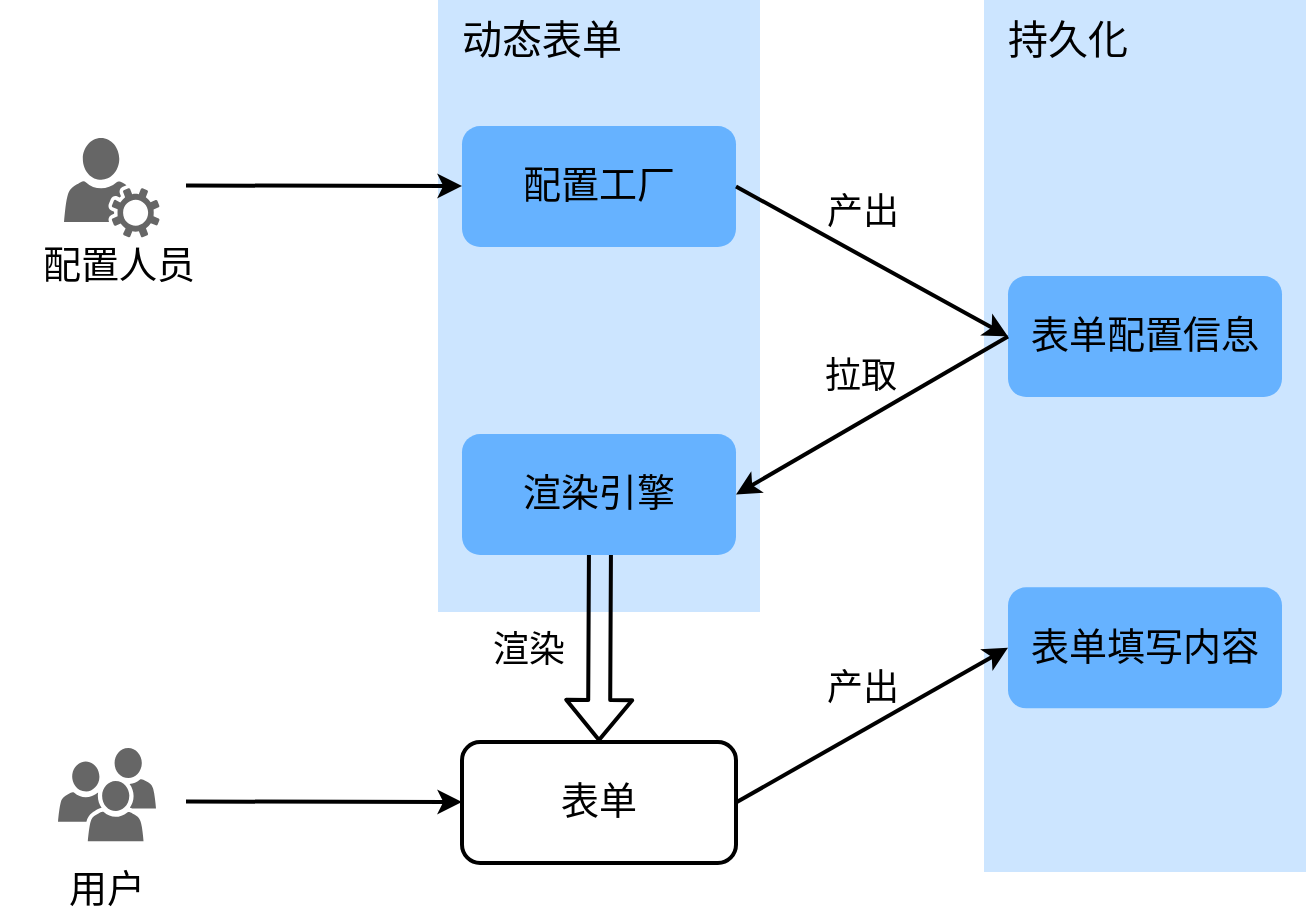 <mxfile version="13.3.9" type="device"><diagram id="1uqFuYidoVAOJ71I8w3R" name="第 1 页"><mxGraphModel dx="1372" dy="641" grid="0" gridSize="10" guides="1" tooltips="1" connect="1" arrows="1" fold="1" page="0" pageScale="1" pageWidth="827" pageHeight="1169" background="none" math="0" shadow="0"><root><mxCell id="0"/><mxCell id="1" parent="0"/><mxCell id="71P5AHrlhq4Yhi52hWp2-30" value="" style="rounded=0;whiteSpace=wrap;html=1;labelBackgroundColor=none;strokeWidth=2;fontFamily=Verdana;fontSize=18;align=left;strokeColor=none;glass=0;shadow=0;fillColor=#CCE5FF;" parent="1" vertex="1"><mxGeometry x="69" y="414" width="161" height="306" as="geometry"/></mxCell><mxCell id="71P5AHrlhq4Yhi52hWp2-7" value="" style="rounded=0;whiteSpace=wrap;html=1;strokeWidth=2;fontFamily=Verdana;fontSize=19;strokeColor=none;fillColor=#CCE5FF;" parent="1" vertex="1"><mxGeometry x="342" y="414" width="161" height="436" as="geometry"/></mxCell><mxCell id="71P5AHrlhq4Yhi52hWp2-1" value="" style="pointerEvents=1;shadow=0;dashed=0;html=1;strokeColor=none;labelPosition=center;verticalLabelPosition=bottom;verticalAlign=top;outlineConnect=0;align=center;shape=mxgraph.office.users.user_services;aspect=fixed;fontSize=19;fontFamily=Verdana;fillColor=#666666;strokeWidth=2;" parent="1" vertex="1"><mxGeometry x="-118" y="483" width="47.8" height="49.75" as="geometry"/></mxCell><mxCell id="71P5AHrlhq4Yhi52hWp2-2" value="" style="pointerEvents=1;shadow=0;dashed=0;html=1;strokeColor=none;labelPosition=center;verticalLabelPosition=bottom;verticalAlign=top;outlineConnect=0;align=center;shape=mxgraph.office.users.users;aspect=fixed;fontSize=19;fontFamily=Verdana;fillColor=#666666;strokeWidth=2;" parent="1" vertex="1"><mxGeometry x="-121" y="788" width="49" height="46.65" as="geometry"/></mxCell><mxCell id="71P5AHrlhq4Yhi52hWp2-3" value="配置工厂" style="rounded=1;whiteSpace=wrap;html=1;fontFamily=Verdana;fontSize=19;strokeWidth=2;strokeColor=none;fillColor=#66B2FF;" parent="1" vertex="1"><mxGeometry x="81" y="477" width="137" height="60.5" as="geometry"/></mxCell><mxCell id="71P5AHrlhq4Yhi52hWp2-5" value="配置人员" style="text;html=1;strokeColor=none;fillColor=none;align=center;verticalAlign=middle;whiteSpace=wrap;rounded=0;fontFamily=Verdana;fontSize=19;" parent="1" vertex="1"><mxGeometry x="-144" y="536.75" width="107" height="20" as="geometry"/></mxCell><mxCell id="71P5AHrlhq4Yhi52hWp2-6" value="用户" style="text;html=1;strokeColor=none;fillColor=none;align=center;verticalAlign=middle;whiteSpace=wrap;rounded=0;fontFamily=Verdana;fontSize=19;" parent="1" vertex="1"><mxGeometry x="-150" y="849" width="107" height="20" as="geometry"/></mxCell><mxCell id="71P5AHrlhq4Yhi52hWp2-12" value="表单配置信息" style="rounded=1;whiteSpace=wrap;html=1;fontFamily=Verdana;fontSize=19;strokeWidth=2;strokeColor=none;fillColor=#66B2FF;" parent="1" vertex="1"><mxGeometry x="354" y="552" width="137" height="60.5" as="geometry"/></mxCell><mxCell id="71P5AHrlhq4Yhi52hWp2-14" value="持久化" style="text;html=1;strokeColor=none;fillColor=none;align=left;verticalAlign=middle;whiteSpace=wrap;rounded=0;labelBackgroundColor=none;fontFamily=Verdana;fontSize=20;" parent="1" vertex="1"><mxGeometry x="352" y="423" width="121" height="20" as="geometry"/></mxCell><mxCell id="71P5AHrlhq4Yhi52hWp2-16" value="" style="endArrow=classic;html=1;fontFamily=Verdana;fontSize=22;strokeWidth=2;entryX=0;entryY=0.5;entryDx=0;entryDy=0;exitX=1;exitY=0.5;exitDx=0;exitDy=0;" parent="1" source="71P5AHrlhq4Yhi52hWp2-3" target="71P5AHrlhq4Yhi52hWp2-12" edge="1"><mxGeometry width="50" height="50" relative="1" as="geometry"><mxPoint x="218" y="503" as="sourcePoint"/><mxPoint x="366" y="550.25" as="targetPoint"/></mxGeometry></mxCell><mxCell id="71P5AHrlhq4Yhi52hWp2-20" value="产出" style="edgeLabel;html=1;align=center;verticalAlign=middle;resizable=0;points=[];fontSize=18;fontFamily=Verdana;labelBackgroundColor=none;" parent="71P5AHrlhq4Yhi52hWp2-16" vertex="1" connectable="0"><mxGeometry x="-0.132" y="2" relative="1" as="geometry"><mxPoint x="2.36" y="-17.85" as="offset"/></mxGeometry></mxCell><mxCell id="71P5AHrlhq4Yhi52hWp2-18" value="&lt;font style=&quot;font-size: 18px&quot;&gt;产出&lt;/font&gt;" style="endArrow=classic;html=1;fontFamily=Verdana;fontSize=22;strokeWidth=2;entryX=0;entryY=0.5;entryDx=0;entryDy=0;exitX=1;exitY=0.5;exitDx=0;exitDy=0;labelBackgroundColor=none;" parent="1" source="71P5AHrlhq4Yhi52hWp2-25" target="71P5AHrlhq4Yhi52hWp2-13" edge="1"><mxGeometry x="0.07" y="20" width="50" height="50" relative="1" as="geometry"><mxPoint x="218" y="693" as="sourcePoint"/><mxPoint x="356" y="730" as="targetPoint"/><mxPoint as="offset"/></mxGeometry></mxCell><mxCell id="71P5AHrlhq4Yhi52hWp2-13" value="表单填写内容" style="rounded=1;whiteSpace=wrap;html=1;fontFamily=Verdana;fontSize=19;strokeWidth=2;strokeColor=none;fillColor=#66B2FF;" parent="1" vertex="1"><mxGeometry x="354" y="707.65" width="137" height="60.5" as="geometry"/></mxCell><mxCell id="71P5AHrlhq4Yhi52hWp2-21" value="" style="endArrow=classic;html=1;fontFamily=Verdana;fontSize=22;strokeWidth=2;entryX=1;entryY=0.5;entryDx=0;entryDy=0;exitX=0;exitY=0.5;exitDx=0;exitDy=0;labelBackgroundColor=none;" parent="1" source="71P5AHrlhq4Yhi52hWp2-12" target="71P5AHrlhq4Yhi52hWp2-4" edge="1"><mxGeometry width="50" height="50" relative="1" as="geometry"><mxPoint x="225" y="561" as="sourcePoint"/><mxPoint x="363" y="598" as="targetPoint"/></mxGeometry></mxCell><mxCell id="71P5AHrlhq4Yhi52hWp2-22" value="拉取" style="edgeLabel;html=1;align=center;verticalAlign=middle;resizable=0;points=[];fontSize=18;fontFamily=Verdana;labelBackgroundColor=none;" parent="71P5AHrlhq4Yhi52hWp2-21" vertex="1" connectable="0"><mxGeometry x="-0.132" y="2" relative="1" as="geometry"><mxPoint x="-16.2" y="-16.14" as="offset"/></mxGeometry></mxCell><mxCell id="71P5AHrlhq4Yhi52hWp2-23" value="" style="endArrow=classic;html=1;fontFamily=Verdana;fontSize=22;strokeWidth=2;entryX=0;entryY=0.5;entryDx=0;entryDy=0;" parent="1" edge="1"><mxGeometry width="50" height="50" relative="1" as="geometry"><mxPoint x="-57" y="506.75" as="sourcePoint"/><mxPoint x="81" y="507" as="targetPoint"/></mxGeometry></mxCell><mxCell id="71P5AHrlhq4Yhi52hWp2-24" value="" style="endArrow=classic;html=1;labelBackgroundColor=none;strokeWidth=2;fontFamily=Verdana;fontSize=18;shape=flexArrow;entryX=0.5;entryY=0;entryDx=0;entryDy=0;spacingTop=0;spacingBottom=0;targetPerimeterSpacing=0;" parent="1" target="71P5AHrlhq4Yhi52hWp2-25" edge="1"><mxGeometry width="50" height="50" relative="1" as="geometry"><mxPoint x="150" y="685" as="sourcePoint"/><mxPoint x="149" y="794" as="targetPoint"/></mxGeometry></mxCell><mxCell id="71P5AHrlhq4Yhi52hWp2-26" value="渲染" style="edgeLabel;html=1;align=center;verticalAlign=middle;resizable=0;points=[];fontSize=18;fontFamily=Verdana;labelBackgroundColor=none;" parent="71P5AHrlhq4Yhi52hWp2-24" vertex="1" connectable="0"><mxGeometry x="-0.235" y="4" relative="1" as="geometry"><mxPoint x="-39.81" y="14.88" as="offset"/></mxGeometry></mxCell><mxCell id="71P5AHrlhq4Yhi52hWp2-25" value="表单" style="rounded=1;whiteSpace=wrap;html=1;fontFamily=Verdana;fontSize=19;strokeWidth=2;fillColor=none;" parent="1" vertex="1"><mxGeometry x="81" y="785" width="137" height="60.5" as="geometry"/></mxCell><mxCell id="71P5AHrlhq4Yhi52hWp2-29" value="" style="endArrow=classic;html=1;fontFamily=Verdana;fontSize=22;strokeWidth=2;entryX=0;entryY=0.5;entryDx=0;entryDy=0;" parent="1" edge="1"><mxGeometry width="50" height="50" relative="1" as="geometry"><mxPoint x="-57" y="814.75" as="sourcePoint"/><mxPoint x="81" y="815" as="targetPoint"/></mxGeometry></mxCell><mxCell id="71P5AHrlhq4Yhi52hWp2-31" value="动态表单" style="text;html=1;strokeColor=none;fillColor=none;align=left;verticalAlign=middle;whiteSpace=wrap;rounded=0;labelBackgroundColor=none;fontFamily=Verdana;fontSize=20;" parent="1" vertex="1"><mxGeometry x="79" y="423" width="142" height="20" as="geometry"/></mxCell><mxCell id="71P5AHrlhq4Yhi52hWp2-4" value="渲染引擎" style="rounded=1;whiteSpace=wrap;html=1;fontFamily=Verdana;fontSize=19;strokeWidth=2;strokeColor=none;fillColor=#66B2FF;" parent="1" vertex="1"><mxGeometry x="81" y="631" width="137" height="60.5" as="geometry"/></mxCell></root></mxGraphModel></diagram></mxfile>